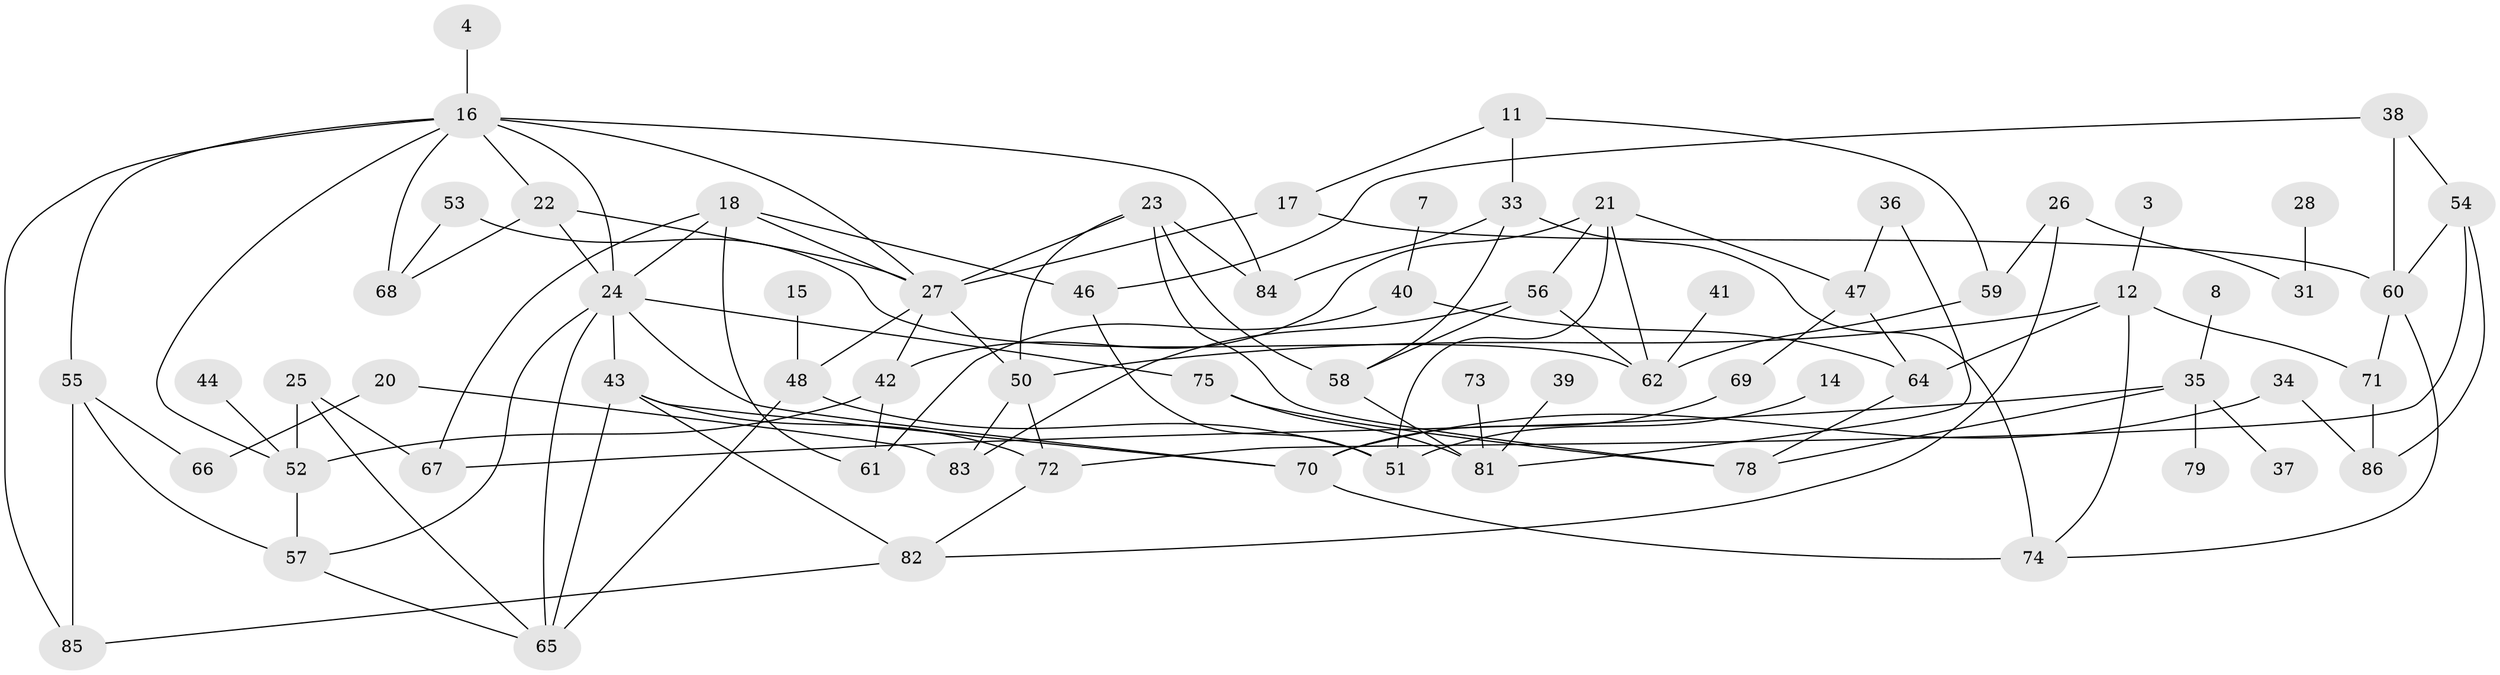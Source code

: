 // original degree distribution, {3: 0.23577235772357724, 0: 0.13821138211382114, 1: 0.16260162601626016, 4: 0.1951219512195122, 7: 0.024390243902439025, 2: 0.17073170731707318, 5: 0.06504065040650407, 6: 0.008130081300813009}
// Generated by graph-tools (version 1.1) at 2025/35/03/04/25 23:35:46]
// undirected, 69 vertices, 116 edges
graph export_dot {
  node [color=gray90,style=filled];
  3;
  4;
  7;
  8;
  11;
  12;
  14;
  15;
  16;
  17;
  18;
  20;
  21;
  22;
  23;
  24;
  25;
  26;
  27;
  28;
  31;
  33;
  34;
  35;
  36;
  37;
  38;
  39;
  40;
  41;
  42;
  43;
  44;
  46;
  47;
  48;
  50;
  51;
  52;
  53;
  54;
  55;
  56;
  57;
  58;
  59;
  60;
  61;
  62;
  64;
  65;
  66;
  67;
  68;
  69;
  70;
  71;
  72;
  73;
  74;
  75;
  78;
  79;
  81;
  82;
  83;
  84;
  85;
  86;
  3 -- 12 [weight=1.0];
  4 -- 16 [weight=1.0];
  7 -- 40 [weight=1.0];
  8 -- 35 [weight=1.0];
  11 -- 17 [weight=1.0];
  11 -- 33 [weight=1.0];
  11 -- 59 [weight=1.0];
  12 -- 50 [weight=2.0];
  12 -- 64 [weight=1.0];
  12 -- 71 [weight=1.0];
  12 -- 74 [weight=1.0];
  14 -- 51 [weight=1.0];
  15 -- 48 [weight=1.0];
  16 -- 22 [weight=1.0];
  16 -- 24 [weight=1.0];
  16 -- 27 [weight=1.0];
  16 -- 52 [weight=1.0];
  16 -- 55 [weight=1.0];
  16 -- 68 [weight=1.0];
  16 -- 84 [weight=1.0];
  16 -- 85 [weight=1.0];
  17 -- 27 [weight=1.0];
  17 -- 60 [weight=1.0];
  18 -- 24 [weight=1.0];
  18 -- 27 [weight=1.0];
  18 -- 46 [weight=1.0];
  18 -- 61 [weight=1.0];
  18 -- 67 [weight=1.0];
  20 -- 66 [weight=1.0];
  20 -- 83 [weight=1.0];
  21 -- 42 [weight=1.0];
  21 -- 47 [weight=1.0];
  21 -- 51 [weight=1.0];
  21 -- 56 [weight=1.0];
  21 -- 62 [weight=1.0];
  22 -- 24 [weight=1.0];
  22 -- 27 [weight=1.0];
  22 -- 68 [weight=1.0];
  23 -- 27 [weight=1.0];
  23 -- 50 [weight=1.0];
  23 -- 58 [weight=1.0];
  23 -- 78 [weight=1.0];
  23 -- 84 [weight=2.0];
  24 -- 43 [weight=1.0];
  24 -- 57 [weight=1.0];
  24 -- 65 [weight=1.0];
  24 -- 70 [weight=1.0];
  24 -- 75 [weight=1.0];
  25 -- 52 [weight=1.0];
  25 -- 65 [weight=1.0];
  25 -- 67 [weight=1.0];
  26 -- 31 [weight=1.0];
  26 -- 59 [weight=1.0];
  26 -- 82 [weight=1.0];
  27 -- 42 [weight=1.0];
  27 -- 48 [weight=1.0];
  27 -- 50 [weight=1.0];
  28 -- 31 [weight=1.0];
  33 -- 58 [weight=1.0];
  33 -- 74 [weight=1.0];
  33 -- 84 [weight=1.0];
  34 -- 70 [weight=1.0];
  34 -- 86 [weight=1.0];
  35 -- 37 [weight=1.0];
  35 -- 67 [weight=1.0];
  35 -- 78 [weight=1.0];
  35 -- 79 [weight=1.0];
  36 -- 47 [weight=1.0];
  36 -- 81 [weight=1.0];
  38 -- 46 [weight=1.0];
  38 -- 54 [weight=1.0];
  38 -- 60 [weight=1.0];
  39 -- 81 [weight=1.0];
  40 -- 61 [weight=1.0];
  40 -- 64 [weight=1.0];
  41 -- 62 [weight=1.0];
  42 -- 52 [weight=1.0];
  42 -- 61 [weight=1.0];
  43 -- 65 [weight=1.0];
  43 -- 70 [weight=2.0];
  43 -- 72 [weight=1.0];
  43 -- 82 [weight=1.0];
  44 -- 52 [weight=1.0];
  46 -- 51 [weight=1.0];
  47 -- 64 [weight=1.0];
  47 -- 69 [weight=1.0];
  48 -- 51 [weight=1.0];
  48 -- 65 [weight=1.0];
  50 -- 72 [weight=1.0];
  50 -- 83 [weight=1.0];
  52 -- 57 [weight=1.0];
  53 -- 62 [weight=1.0];
  53 -- 68 [weight=1.0];
  54 -- 60 [weight=1.0];
  54 -- 72 [weight=1.0];
  54 -- 86 [weight=1.0];
  55 -- 57 [weight=1.0];
  55 -- 66 [weight=1.0];
  55 -- 85 [weight=1.0];
  56 -- 58 [weight=1.0];
  56 -- 62 [weight=1.0];
  56 -- 83 [weight=1.0];
  57 -- 65 [weight=1.0];
  58 -- 81 [weight=1.0];
  59 -- 62 [weight=1.0];
  60 -- 71 [weight=1.0];
  60 -- 74 [weight=1.0];
  64 -- 78 [weight=1.0];
  69 -- 70 [weight=1.0];
  70 -- 74 [weight=2.0];
  71 -- 86 [weight=1.0];
  72 -- 82 [weight=1.0];
  73 -- 81 [weight=1.0];
  75 -- 78 [weight=1.0];
  75 -- 81 [weight=1.0];
  82 -- 85 [weight=1.0];
}

